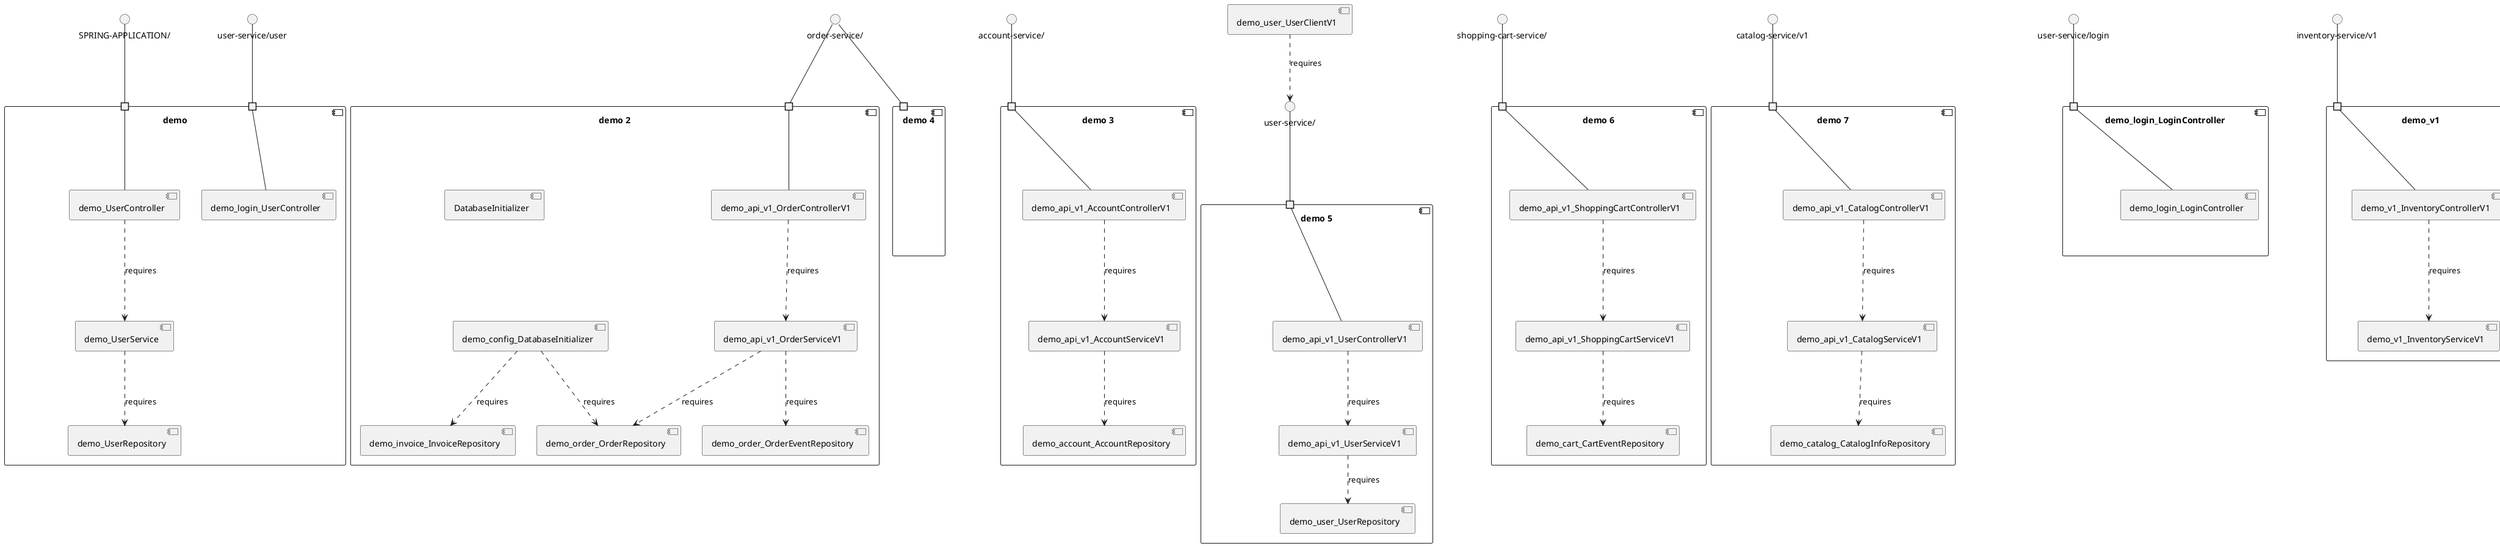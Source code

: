 @startuml
skinparam fixCircleLabelOverlapping true
skinparam componentStyle uml2
component "demo\n\n\n\n\n\n" {
[demo_UserController]
[demo_UserService]
[demo_login_UserController]
[demo_UserRepository]
portin " " as demo_requires_user_service_user
portin " " as demo_requires_SPRING_APPLICATION_
[demo_UserController]..>[demo_UserService] : requires
[demo_UserService]..>[demo_UserRepository] : requires
"demo_requires_SPRING_APPLICATION_"--[demo_UserController]
"demo_requires_user_service_user"--[demo_login_UserController]
}
interface "SPRING-APPLICATION/" as interface.SPRING_APPLICATION_
interface.SPRING_APPLICATION_--"demo_requires_SPRING_APPLICATION_"
interface "user-service/user" as interface.user_service_user
interface.user_service_user--"demo_requires_user_service_user"
component "demo 2\n\n\n\n\n\n" {
[demo_invoice_InvoiceRepository]
[demo_order_OrderRepository]
[demo_order_OrderEventRepository]
[demo_api_v1_OrderServiceV1]
[demo_api_v1_OrderControllerV1]
[DatabaseInitializer]
[demo_config_DatabaseInitializer]
portin " " as demo_2_requires_order_service_
[demo_api_v1_OrderControllerV1]..>[demo_api_v1_OrderServiceV1] : requires
[demo_config_DatabaseInitializer]..>[demo_order_OrderRepository] : requires
[demo_api_v1_OrderServiceV1]..>[demo_order_OrderRepository] : requires
[demo_api_v1_OrderServiceV1]..>[demo_order_OrderEventRepository] : requires
[demo_config_DatabaseInitializer]..>[demo_invoice_InvoiceRepository] : requires
"demo_2_requires_order_service_"--[demo_api_v1_OrderControllerV1]
}
interface "order-service/" as interface.order_service_
interface.order_service_--"demo_2_requires_order_service_"
component "demo 3\n\n\n\n\n\n" {
[demo_account_AccountRepository]
[demo_api_v1_AccountControllerV1]
[demo_api_v1_AccountServiceV1]
portin " " as demo_3_requires_account_service_
[demo_api_v1_AccountControllerV1]..>[demo_api_v1_AccountServiceV1] : requires
[demo_api_v1_AccountServiceV1]..>[demo_account_AccountRepository] : requires
"demo_3_requires_account_service_"--[demo_api_v1_AccountControllerV1]
}
interface "account-service/" as interface.account_service_
interface.account_service_--"demo_3_requires_account_service_"
component "demo 4\n\n\n\n\n\n" {
portin " " as demo_4_requires_order_service_
}
interface "order-service/" as interface.order_service_
interface.order_service_--"demo_4_requires_order_service_"
component "demo 5\n\n\n\n\n\n" {
[demo_user_UserRepository]
[demo_api_v1_UserServiceV1]
[demo_api_v1_UserControllerV1]
portin " " as demo_5_requires_user_service_
[demo_api_v1_UserServiceV1]..>[demo_user_UserRepository] : requires
[demo_api_v1_UserControllerV1]..>[demo_api_v1_UserServiceV1] : requires
"demo_5_requires_user_service_"--[demo_api_v1_UserControllerV1]
}
interface "user-service/" as interface.user_service_
interface.user_service_--"demo_5_requires_user_service_"
component "demo 6\n\n\n\n\n\n" {
[demo_api_v1_ShoppingCartControllerV1]
[demo_cart_CartEventRepository]
[demo_api_v1_ShoppingCartServiceV1]
portin " " as demo_6_requires_shopping_cart_service_
[demo_api_v1_ShoppingCartServiceV1]..>[demo_cart_CartEventRepository] : requires
[demo_api_v1_ShoppingCartControllerV1]..>[demo_api_v1_ShoppingCartServiceV1] : requires
"demo_6_requires_shopping_cart_service_"--[demo_api_v1_ShoppingCartControllerV1]
}
interface "shopping-cart-service/" as interface.shopping_cart_service_
interface.shopping_cart_service_--"demo_6_requires_shopping_cart_service_"
component "demo 7\n\n\n\n\n\n" {
[demo_catalog_CatalogInfoRepository]
[demo_api_v1_CatalogControllerV1]
[demo_api_v1_CatalogServiceV1]
portin " " as demo_7_requires_catalog_service_v1
[demo_api_v1_CatalogServiceV1]..>[demo_catalog_CatalogInfoRepository] : requires
[demo_api_v1_CatalogControllerV1]..>[demo_api_v1_CatalogServiceV1] : requires
"demo_7_requires_catalog_service_v1"--[demo_api_v1_CatalogControllerV1]
}
interface "catalog-service/v1" as interface.catalog_service_v1
interface.catalog_service_v1--"demo_7_requires_catalog_service_v1"
component "demo_login_LoginController\n\n\n\n\n\n" {
[demo_login_LoginController]
portin " " as demo_login_LoginController_requires_user_service_login
"demo_login_LoginController_requires_user_service_login"--[demo_login_LoginController]
}
interface "user-service/login" as interface.user_service_login
interface.user_service_login--"demo_login_LoginController_requires_user_service_login"
component "demo_v1\n\n\n\n\n\n" {
[demo_v1_InventoryControllerV1]
[demo_v1_InventoryServiceV1]
portin " " as demo_v1_requires_inventory_service_v1
[demo_v1_InventoryControllerV1]..>[demo_v1_InventoryServiceV1] : requires
"demo_v1_requires_inventory_service_v1"--[demo_v1_InventoryControllerV1]
}
interface "inventory-service/v1" as interface.inventory_service_v1
interface.inventory_service_v1--"demo_v1_requires_inventory_service_v1"
interface "demo_api_v1_OAuth2RestTemplate$2" as interface.demo_api_v1_OAuth2RestTemplate_2
interface.demo_api_v1_OAuth2RestTemplate_2--[demo_api_v1_OAuth2RestTemplate_2_Provider]
interface "demo_api_v1_OAuth2RestTemplate$3" as interface.demo_api_v1_OAuth2RestTemplate_3
interface.demo_api_v1_OAuth2RestTemplate_3--[demo_api_v1_OAuth2RestTemplate_3_Provider]
interface "demo_api_v1_OAuth2RestTemplate" as interface.demo_api_v1_OAuth2RestTemplate
interface.demo_api_v1_OAuth2RestTemplate--[demo_api_v1_OAuth2RestTemplate_Provider]
interface "demo_api_v1_RestTemplate$2" as interface.demo_api_v1_RestTemplate_2
interface.demo_api_v1_RestTemplate_2--[demo_api_v1_RestTemplate_2_Provider]
interface "demo_api_v1_RestTemplate" as interface.demo_api_v1_RestTemplate
interface.demo_api_v1_RestTemplate--[demo_api_v1_RestTemplate_Provider]
interface "demo_inventory_InventoryRepository" as interface.demo_inventory_InventoryRepository
interface.demo_inventory_InventoryRepository--[demo_inventory_InventoryRepository_Provider]
interface "demo_login_AuthenticationManager" as interface.demo_login_AuthenticationManager
interface.demo_login_AuthenticationManager--[demo_login_AuthenticationManager_Provider]
interface "demo_login_ClientDetailsService" as interface.demo_login_ClientDetailsService
interface.demo_login_ClientDetailsService--[demo_login_ClientDetailsService_Provider]
interface "demo_login_HttpSessionSecurityContextRepository" as interface.demo_login_HttpSessionSecurityContextRepository
interface.demo_login_HttpSessionSecurityContextRepository--[demo_login_HttpSessionSecurityContextRepository_Provider]
interface "demo_product_ProductRepository" as interface.demo_product_ProductRepository
interface.demo_product_ProductRepository--[demo_product_ProductRepository_Provider]
interface "user-service/" as interface.user_service_
[demo_user_UserClientV1]..>interface.user_service_ : requires
interface "demo_v1_Session" as interface.demo_v1_Session
interface.demo_v1_Session--[demo_v1_Session_Provider]

@enduml
